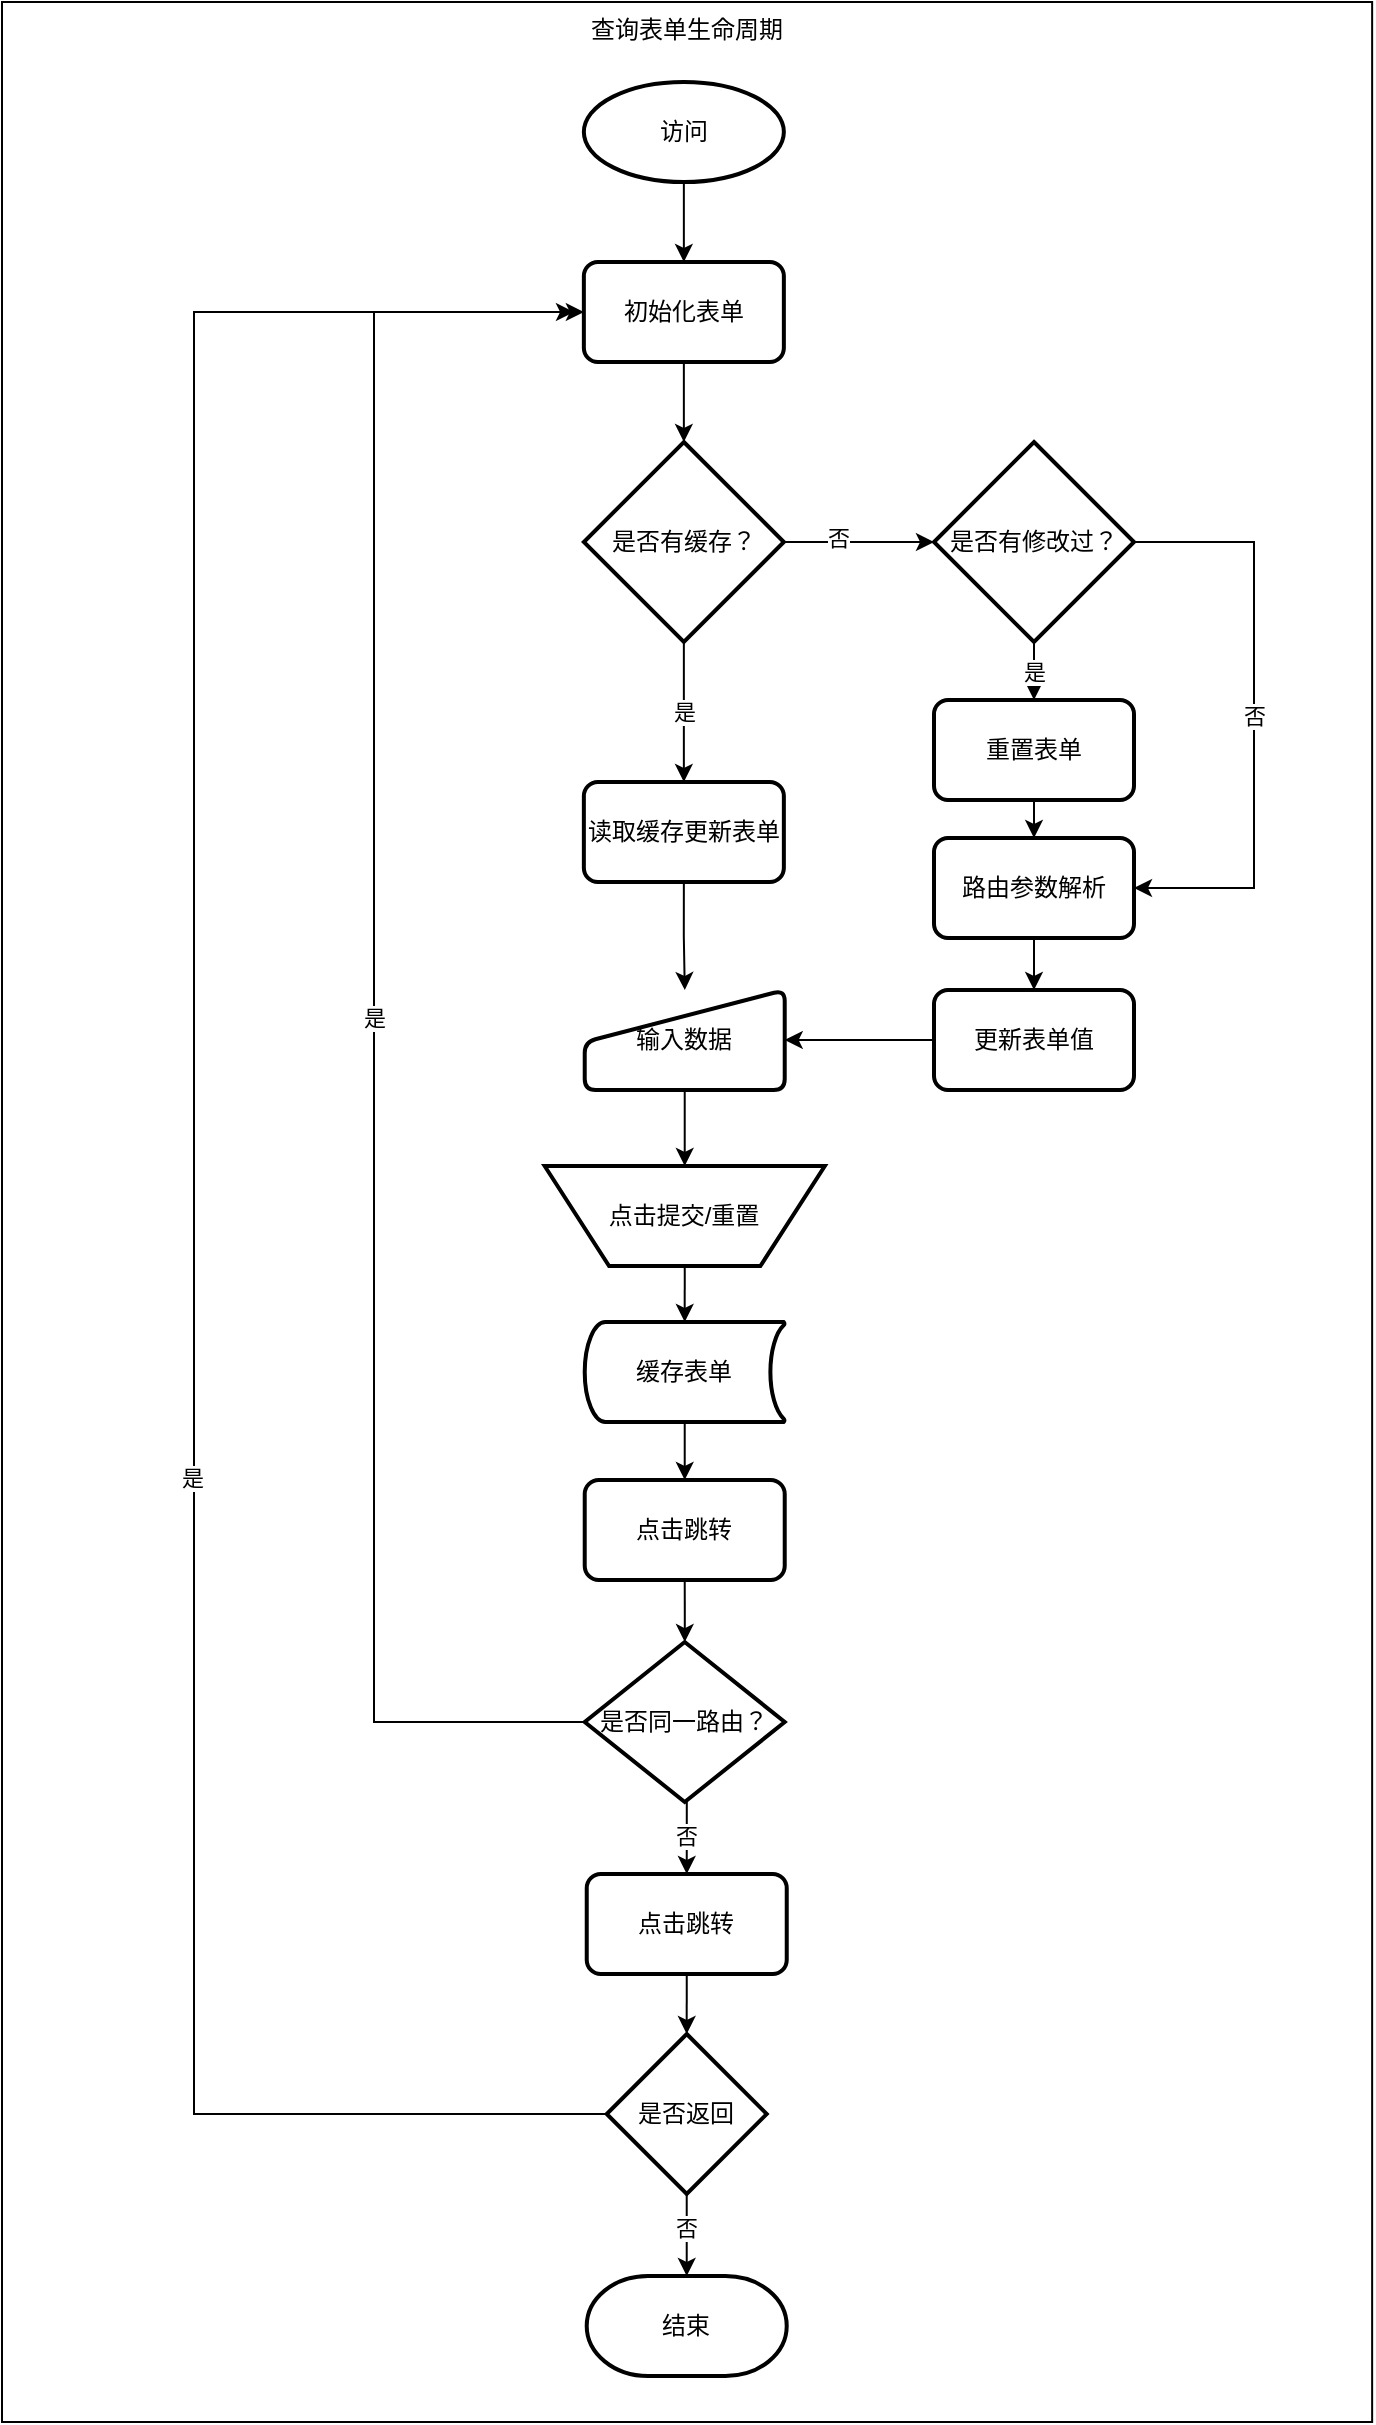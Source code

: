 <mxfile version="16.0.2" type="device"><diagram id="6a731a19-8d31-9384-78a2-239565b7b9f0" name="Page-1"><mxGraphModel dx="1186" dy="717" grid="1" gridSize="10" guides="1" tooltips="1" connect="1" arrows="1" fold="1" page="1" pageScale="1" pageWidth="1169" pageHeight="827" background="none" math="0" shadow="0"><root><mxCell id="0"/><mxCell id="1" parent="0"/><mxCell id="Agl1mpHt2BiRBbrYJtGB-120" value="查询表单生命周期" style="rounded=0;whiteSpace=wrap;html=1;strokeWidth=1;verticalAlign=top;" parent="1" vertex="1"><mxGeometry x="230" y="50" width="685.07" height="1210" as="geometry"/></mxCell><mxCell id="Agl1mpHt2BiRBbrYJtGB-71" style="edgeStyle=orthogonalEdgeStyle;rounded=0;orthogonalLoop=1;jettySize=auto;html=1;exitX=0.5;exitY=1;exitDx=0;exitDy=0;exitPerimeter=0;entryX=0.5;entryY=0;entryDx=0;entryDy=0;" parent="1" source="Agl1mpHt2BiRBbrYJtGB-69" target="Agl1mpHt2BiRBbrYJtGB-70" edge="1"><mxGeometry relative="1" as="geometry"/></mxCell><mxCell id="Agl1mpHt2BiRBbrYJtGB-69" value="访问" style="strokeWidth=2;html=1;shape=mxgraph.flowchart.start_1;whiteSpace=wrap;" parent="1" vertex="1"><mxGeometry x="520.93" y="90" width="100" height="50" as="geometry"/></mxCell><mxCell id="5zQA1gP-Ep9taTW5uXhd-16" style="edgeStyle=orthogonalEdgeStyle;rounded=0;orthogonalLoop=1;jettySize=auto;html=1;exitX=0.5;exitY=1;exitDx=0;exitDy=0;entryX=0.5;entryY=0;entryDx=0;entryDy=0;entryPerimeter=0;" edge="1" parent="1" source="Agl1mpHt2BiRBbrYJtGB-70" target="Agl1mpHt2BiRBbrYJtGB-90"><mxGeometry relative="1" as="geometry"/></mxCell><mxCell id="Agl1mpHt2BiRBbrYJtGB-70" value="初始化表单" style="rounded=1;whiteSpace=wrap;html=1;absoluteArcSize=1;arcSize=14;strokeWidth=2;" parent="1" vertex="1"><mxGeometry x="520.93" y="180" width="100" height="50" as="geometry"/></mxCell><mxCell id="Agl1mpHt2BiRBbrYJtGB-78" style="edgeStyle=orthogonalEdgeStyle;rounded=0;orthogonalLoop=1;jettySize=auto;html=1;exitX=0.5;exitY=1;exitDx=0;exitDy=0;entryX=0.5;entryY=0;entryDx=0;entryDy=0;" parent="1" source="Agl1mpHt2BiRBbrYJtGB-75" target="Agl1mpHt2BiRBbrYJtGB-77" edge="1"><mxGeometry relative="1" as="geometry"/></mxCell><mxCell id="Agl1mpHt2BiRBbrYJtGB-75" value="输入数据" style="html=1;strokeWidth=2;shape=manualInput;whiteSpace=wrap;rounded=1;size=26;arcSize=11;" parent="1" vertex="1"><mxGeometry x="521.36" y="544" width="100" height="50" as="geometry"/></mxCell><mxCell id="Agl1mpHt2BiRBbrYJtGB-80" style="edgeStyle=orthogonalEdgeStyle;rounded=0;orthogonalLoop=1;jettySize=auto;html=1;exitX=0.5;exitY=1;exitDx=0;exitDy=0;entryX=0.5;entryY=0;entryDx=0;entryDy=0;entryPerimeter=0;" parent="1" source="Agl1mpHt2BiRBbrYJtGB-77" target="Agl1mpHt2BiRBbrYJtGB-79" edge="1"><mxGeometry relative="1" as="geometry"/></mxCell><mxCell id="Agl1mpHt2BiRBbrYJtGB-77" value="点击提交/重置" style="verticalLabelPosition=middle;verticalAlign=middle;html=1;shape=trapezoid;perimeter=trapezoidPerimeter;whiteSpace=wrap;size=0.23;arcSize=10;flipV=1;labelPosition=center;align=center;strokeWidth=2;" parent="1" vertex="1"><mxGeometry x="501.33" y="632" width="140.07" height="50" as="geometry"/></mxCell><mxCell id="Agl1mpHt2BiRBbrYJtGB-86" style="edgeStyle=orthogonalEdgeStyle;rounded=0;orthogonalLoop=1;jettySize=auto;html=1;exitX=0.5;exitY=1;exitDx=0;exitDy=0;exitPerimeter=0;entryX=0.5;entryY=0;entryDx=0;entryDy=0;" parent="1" source="Agl1mpHt2BiRBbrYJtGB-79" target="Agl1mpHt2BiRBbrYJtGB-85" edge="1"><mxGeometry relative="1" as="geometry"/></mxCell><mxCell id="Agl1mpHt2BiRBbrYJtGB-79" value="缓存表单" style="strokeWidth=2;html=1;shape=mxgraph.flowchart.stored_data;whiteSpace=wrap;" parent="1" vertex="1"><mxGeometry x="521.36" y="710" width="100" height="50" as="geometry"/></mxCell><mxCell id="Agl1mpHt2BiRBbrYJtGB-83" value="结束" style="strokeWidth=2;html=1;shape=mxgraph.flowchart.terminator;whiteSpace=wrap;" parent="1" vertex="1"><mxGeometry x="522.36" y="1187" width="100" height="50" as="geometry"/></mxCell><mxCell id="Agl1mpHt2BiRBbrYJtGB-109" value="是" style="edgeStyle=orthogonalEdgeStyle;rounded=0;orthogonalLoop=1;jettySize=auto;html=1;exitX=0;exitY=0.5;exitDx=0;exitDy=0;entryX=0;entryY=0.5;entryDx=0;entryDy=0;" parent="1" source="5zQA1gP-Ep9taTW5uXhd-2" target="Agl1mpHt2BiRBbrYJtGB-70" edge="1"><mxGeometry relative="1" as="geometry"><Array as="points"><mxPoint x="416" y="910"/><mxPoint x="416" y="205"/></Array></mxGeometry></mxCell><mxCell id="5zQA1gP-Ep9taTW5uXhd-3" style="edgeStyle=orthogonalEdgeStyle;rounded=0;orthogonalLoop=1;jettySize=auto;html=1;exitX=0.5;exitY=1;exitDx=0;exitDy=0;" edge="1" parent="1" source="Agl1mpHt2BiRBbrYJtGB-85" target="5zQA1gP-Ep9taTW5uXhd-2"><mxGeometry relative="1" as="geometry"/></mxCell><mxCell id="Agl1mpHt2BiRBbrYJtGB-85" value="点击跳转" style="rounded=1;whiteSpace=wrap;html=1;absoluteArcSize=1;arcSize=14;strokeWidth=2;" parent="1" vertex="1"><mxGeometry x="521.36" y="789" width="100" height="50" as="geometry"/></mxCell><mxCell id="5zQA1gP-Ep9taTW5uXhd-18" value="是" style="edgeStyle=orthogonalEdgeStyle;rounded=0;orthogonalLoop=1;jettySize=auto;html=1;exitX=0.5;exitY=1;exitDx=0;exitDy=0;exitPerimeter=0;entryX=0.5;entryY=0;entryDx=0;entryDy=0;" edge="1" parent="1" source="Agl1mpHt2BiRBbrYJtGB-90" target="Agl1mpHt2BiRBbrYJtGB-92"><mxGeometry relative="1" as="geometry"/></mxCell><mxCell id="5zQA1gP-Ep9taTW5uXhd-23" style="edgeStyle=orthogonalEdgeStyle;rounded=0;orthogonalLoop=1;jettySize=auto;html=1;exitX=1;exitY=0.5;exitDx=0;exitDy=0;exitPerimeter=0;entryX=0;entryY=0.5;entryDx=0;entryDy=0;entryPerimeter=0;" edge="1" parent="1" source="Agl1mpHt2BiRBbrYJtGB-90" target="5zQA1gP-Ep9taTW5uXhd-22"><mxGeometry relative="1" as="geometry"/></mxCell><mxCell id="5zQA1gP-Ep9taTW5uXhd-29" value="否" style="edgeLabel;html=1;align=center;verticalAlign=middle;resizable=0;points=[];" vertex="1" connectable="0" parent="5zQA1gP-Ep9taTW5uXhd-23"><mxGeometry x="-0.279" y="2" relative="1" as="geometry"><mxPoint as="offset"/></mxGeometry></mxCell><mxCell id="Agl1mpHt2BiRBbrYJtGB-90" value="是否有缓存？" style="strokeWidth=2;html=1;shape=mxgraph.flowchart.decision;whiteSpace=wrap;" parent="1" vertex="1"><mxGeometry x="520.93" y="270" width="100" height="100" as="geometry"/></mxCell><mxCell id="5zQA1gP-Ep9taTW5uXhd-27" style="edgeStyle=orthogonalEdgeStyle;rounded=0;orthogonalLoop=1;jettySize=auto;html=1;exitX=0.5;exitY=1;exitDx=0;exitDy=0;" edge="1" parent="1" source="Agl1mpHt2BiRBbrYJtGB-92" target="Agl1mpHt2BiRBbrYJtGB-75"><mxGeometry relative="1" as="geometry"/></mxCell><mxCell id="Agl1mpHt2BiRBbrYJtGB-92" value="读取缓存更新表单" style="rounded=1;whiteSpace=wrap;html=1;absoluteArcSize=1;arcSize=14;strokeWidth=2;" parent="1" vertex="1"><mxGeometry x="520.93" y="440" width="100" height="50" as="geometry"/></mxCell><mxCell id="Agl1mpHt2BiRBbrYJtGB-102" style="edgeStyle=orthogonalEdgeStyle;rounded=0;orthogonalLoop=1;jettySize=auto;html=1;exitX=0.5;exitY=1;exitDx=0;exitDy=0;entryX=0.5;entryY=0;entryDx=0;entryDy=0;" parent="1" source="Agl1mpHt2BiRBbrYJtGB-93" target="Agl1mpHt2BiRBbrYJtGB-100" edge="1"><mxGeometry relative="1" as="geometry"/></mxCell><mxCell id="Agl1mpHt2BiRBbrYJtGB-93" value="路由参数解析" style="rounded=1;whiteSpace=wrap;html=1;absoluteArcSize=1;arcSize=14;strokeWidth=2;" parent="1" vertex="1"><mxGeometry x="696" y="468" width="100" height="50" as="geometry"/></mxCell><mxCell id="5zQA1gP-Ep9taTW5uXhd-28" style="edgeStyle=orthogonalEdgeStyle;rounded=0;orthogonalLoop=1;jettySize=auto;html=1;exitX=0;exitY=0.5;exitDx=0;exitDy=0;entryX=1;entryY=0.5;entryDx=0;entryDy=0;" edge="1" parent="1" source="Agl1mpHt2BiRBbrYJtGB-100" target="Agl1mpHt2BiRBbrYJtGB-75"><mxGeometry relative="1" as="geometry"/></mxCell><mxCell id="Agl1mpHt2BiRBbrYJtGB-100" value="更新表单值" style="rounded=1;whiteSpace=wrap;html=1;absoluteArcSize=1;arcSize=14;strokeWidth=2;" parent="1" vertex="1"><mxGeometry x="696" y="544" width="100" height="50" as="geometry"/></mxCell><mxCell id="5zQA1gP-Ep9taTW5uXhd-5" value="否" style="edgeStyle=orthogonalEdgeStyle;rounded=0;orthogonalLoop=1;jettySize=auto;html=1;exitX=0.5;exitY=1;exitDx=0;exitDy=0;entryX=0.5;entryY=0;entryDx=0;entryDy=0;" edge="1" parent="1" source="5zQA1gP-Ep9taTW5uXhd-2" target="5zQA1gP-Ep9taTW5uXhd-13"><mxGeometry relative="1" as="geometry"/></mxCell><mxCell id="5zQA1gP-Ep9taTW5uXhd-2" value="是否同一路由？" style="rhombus;whiteSpace=wrap;html=1;strokeWidth=2;" vertex="1" parent="1"><mxGeometry x="521.36" y="870" width="100" height="80" as="geometry"/></mxCell><mxCell id="5zQA1gP-Ep9taTW5uXhd-7" style="edgeStyle=orthogonalEdgeStyle;rounded=0;orthogonalLoop=1;jettySize=auto;html=1;exitX=0.5;exitY=1;exitDx=0;exitDy=0;entryX=0.5;entryY=0;entryDx=0;entryDy=0;entryPerimeter=0;" edge="1" parent="1" source="5zQA1gP-Ep9taTW5uXhd-4" target="Agl1mpHt2BiRBbrYJtGB-83"><mxGeometry relative="1" as="geometry"><mxPoint x="575.36" y="1270" as="targetPoint"/></mxGeometry></mxCell><mxCell id="5zQA1gP-Ep9taTW5uXhd-12" value="否" style="edgeLabel;html=1;align=center;verticalAlign=middle;resizable=0;points=[];" vertex="1" connectable="0" parent="5zQA1gP-Ep9taTW5uXhd-7"><mxGeometry x="-0.2" y="-1" relative="1" as="geometry"><mxPoint as="offset"/></mxGeometry></mxCell><mxCell id="5zQA1gP-Ep9taTW5uXhd-10" style="edgeStyle=orthogonalEdgeStyle;rounded=0;orthogonalLoop=1;jettySize=auto;html=1;exitX=0;exitY=0.5;exitDx=0;exitDy=0;" edge="1" parent="1" source="5zQA1gP-Ep9taTW5uXhd-4"><mxGeometry relative="1" as="geometry"><mxPoint x="516" y="205" as="targetPoint"/><Array as="points"><mxPoint x="326" y="1106"/><mxPoint x="326" y="205"/></Array></mxGeometry></mxCell><mxCell id="5zQA1gP-Ep9taTW5uXhd-11" value="是" style="edgeLabel;html=1;align=center;verticalAlign=middle;resizable=0;points=[];" vertex="1" connectable="0" parent="5zQA1gP-Ep9taTW5uXhd-10"><mxGeometry x="-0.191" y="1" relative="1" as="geometry"><mxPoint as="offset"/></mxGeometry></mxCell><mxCell id="5zQA1gP-Ep9taTW5uXhd-4" value="是否返回" style="rhombus;whiteSpace=wrap;html=1;strokeWidth=2;" vertex="1" parent="1"><mxGeometry x="532.36" y="1066" width="80" height="80" as="geometry"/></mxCell><mxCell id="5zQA1gP-Ep9taTW5uXhd-14" style="edgeStyle=orthogonalEdgeStyle;rounded=0;orthogonalLoop=1;jettySize=auto;html=1;exitX=0.5;exitY=1;exitDx=0;exitDy=0;entryX=0.5;entryY=0;entryDx=0;entryDy=0;" edge="1" parent="1" source="5zQA1gP-Ep9taTW5uXhd-13" target="5zQA1gP-Ep9taTW5uXhd-4"><mxGeometry relative="1" as="geometry"/></mxCell><mxCell id="5zQA1gP-Ep9taTW5uXhd-13" value="点击跳转" style="rounded=1;whiteSpace=wrap;html=1;absoluteArcSize=1;arcSize=14;strokeWidth=2;" vertex="1" parent="1"><mxGeometry x="522.37" y="986" width="100" height="50" as="geometry"/></mxCell><mxCell id="5zQA1gP-Ep9taTW5uXhd-25" style="edgeStyle=orthogonalEdgeStyle;rounded=0;orthogonalLoop=1;jettySize=auto;html=1;exitX=0.5;exitY=1;exitDx=0;exitDy=0;" edge="1" parent="1" source="5zQA1gP-Ep9taTW5uXhd-19" target="Agl1mpHt2BiRBbrYJtGB-93"><mxGeometry relative="1" as="geometry"/></mxCell><mxCell id="5zQA1gP-Ep9taTW5uXhd-19" value="重置表单" style="rounded=1;whiteSpace=wrap;html=1;absoluteArcSize=1;arcSize=14;strokeWidth=2;" vertex="1" parent="1"><mxGeometry x="696" y="399" width="100" height="50" as="geometry"/></mxCell><mxCell id="5zQA1gP-Ep9taTW5uXhd-24" value="是" style="edgeStyle=orthogonalEdgeStyle;rounded=0;orthogonalLoop=1;jettySize=auto;html=1;exitX=0.5;exitY=1;exitDx=0;exitDy=0;exitPerimeter=0;" edge="1" parent="1" source="5zQA1gP-Ep9taTW5uXhd-22" target="5zQA1gP-Ep9taTW5uXhd-19"><mxGeometry relative="1" as="geometry"/></mxCell><mxCell id="5zQA1gP-Ep9taTW5uXhd-26" value="否" style="edgeStyle=orthogonalEdgeStyle;rounded=0;orthogonalLoop=1;jettySize=auto;html=1;exitX=1;exitY=0.5;exitDx=0;exitDy=0;exitPerimeter=0;entryX=1;entryY=0.5;entryDx=0;entryDy=0;" edge="1" parent="1" source="5zQA1gP-Ep9taTW5uXhd-22" target="Agl1mpHt2BiRBbrYJtGB-93"><mxGeometry relative="1" as="geometry"><Array as="points"><mxPoint x="856" y="320"/><mxPoint x="856" y="493"/></Array></mxGeometry></mxCell><mxCell id="5zQA1gP-Ep9taTW5uXhd-22" value="是否有修改过？" style="strokeWidth=2;html=1;shape=mxgraph.flowchart.decision;whiteSpace=wrap;" vertex="1" parent="1"><mxGeometry x="696" y="270" width="100" height="100" as="geometry"/></mxCell></root></mxGraphModel></diagram></mxfile>